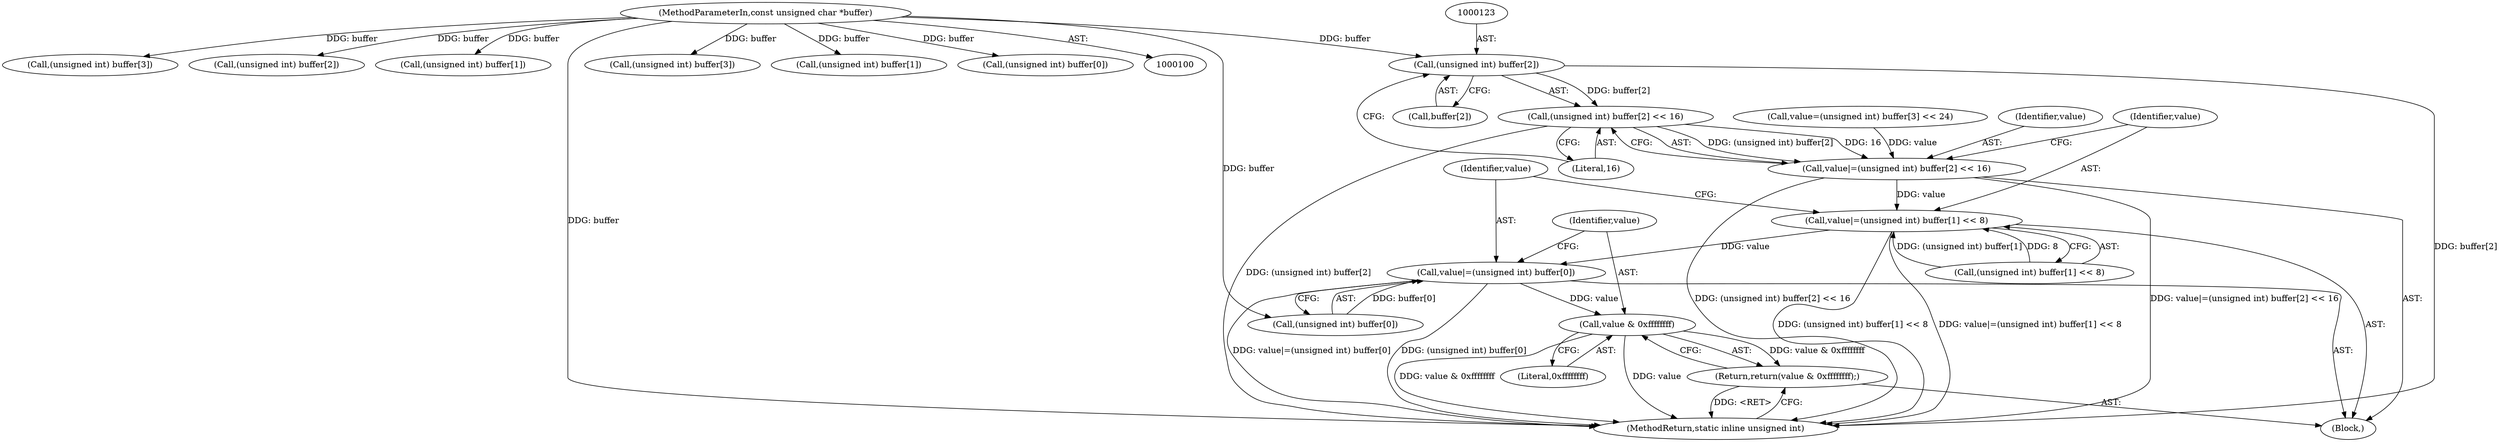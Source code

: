 digraph "0_ImageMagick_d8ab7f046587f2e9f734b687ba7e6e10147c294b_10@array" {
"1000122" [label="(Call,(unsigned int) buffer[2])"];
"1000102" [label="(MethodParameterIn,const unsigned char *buffer)"];
"1000121" [label="(Call,(unsigned int) buffer[2] << 16)"];
"1000119" [label="(Call,value|=(unsigned int) buffer[2] << 16)"];
"1000128" [label="(Call,value|=(unsigned int) buffer[1] << 8)"];
"1000137" [label="(Call,value|=(unsigned int) buffer[0])"];
"1000145" [label="(Call,value & 0xffffffff)"];
"1000144" [label="(Return,return(value & 0xffffffff);)"];
"1000130" [label="(Call,(unsigned int) buffer[1] << 8)"];
"1000139" [label="(Call,(unsigned int) buffer[0])"];
"1000129" [label="(Identifier,value)"];
"1000113" [label="(Call,(unsigned int) buffer[3])"];
"1000119" [label="(Call,value|=(unsigned int) buffer[2] << 16)"];
"1000169" [label="(Call,(unsigned int) buffer[2])"];
"1000160" [label="(Call,(unsigned int) buffer[1])"];
"1000120" [label="(Identifier,value)"];
"1000122" [label="(Call,(unsigned int) buffer[2])"];
"1000144" [label="(Return,return(value & 0xffffffff);)"];
"1000102" [label="(MethodParameterIn,const unsigned char *buffer)"];
"1000186" [label="(MethodReturn,static inline unsigned int)"];
"1000147" [label="(Literal,0xffffffff)"];
"1000110" [label="(Call,value=(unsigned int) buffer[3] << 24)"];
"1000124" [label="(Call,buffer[2])"];
"1000128" [label="(Call,value|=(unsigned int) buffer[1] << 8)"];
"1000109" [label="(Block,)"];
"1000177" [label="(Call,(unsigned int) buffer[3])"];
"1000138" [label="(Identifier,value)"];
"1000127" [label="(Literal,16)"];
"1000131" [label="(Call,(unsigned int) buffer[1])"];
"1000121" [label="(Call,(unsigned int) buffer[2] << 16)"];
"1000137" [label="(Call,value|=(unsigned int) buffer[0])"];
"1000146" [label="(Identifier,value)"];
"1000145" [label="(Call,value & 0xffffffff)"];
"1000151" [label="(Call,(unsigned int) buffer[0])"];
"1000122" -> "1000121"  [label="AST: "];
"1000122" -> "1000124"  [label="CFG: "];
"1000123" -> "1000122"  [label="AST: "];
"1000124" -> "1000122"  [label="AST: "];
"1000127" -> "1000122"  [label="CFG: "];
"1000122" -> "1000186"  [label="DDG: buffer[2]"];
"1000122" -> "1000121"  [label="DDG: buffer[2]"];
"1000102" -> "1000122"  [label="DDG: buffer"];
"1000102" -> "1000100"  [label="AST: "];
"1000102" -> "1000186"  [label="DDG: buffer"];
"1000102" -> "1000113"  [label="DDG: buffer"];
"1000102" -> "1000131"  [label="DDG: buffer"];
"1000102" -> "1000139"  [label="DDG: buffer"];
"1000102" -> "1000151"  [label="DDG: buffer"];
"1000102" -> "1000160"  [label="DDG: buffer"];
"1000102" -> "1000169"  [label="DDG: buffer"];
"1000102" -> "1000177"  [label="DDG: buffer"];
"1000121" -> "1000119"  [label="AST: "];
"1000121" -> "1000127"  [label="CFG: "];
"1000127" -> "1000121"  [label="AST: "];
"1000119" -> "1000121"  [label="CFG: "];
"1000121" -> "1000186"  [label="DDG: (unsigned int) buffer[2]"];
"1000121" -> "1000119"  [label="DDG: (unsigned int) buffer[2]"];
"1000121" -> "1000119"  [label="DDG: 16"];
"1000119" -> "1000109"  [label="AST: "];
"1000120" -> "1000119"  [label="AST: "];
"1000129" -> "1000119"  [label="CFG: "];
"1000119" -> "1000186"  [label="DDG: value|=(unsigned int) buffer[2] << 16"];
"1000119" -> "1000186"  [label="DDG: (unsigned int) buffer[2] << 16"];
"1000110" -> "1000119"  [label="DDG: value"];
"1000119" -> "1000128"  [label="DDG: value"];
"1000128" -> "1000109"  [label="AST: "];
"1000128" -> "1000130"  [label="CFG: "];
"1000129" -> "1000128"  [label="AST: "];
"1000130" -> "1000128"  [label="AST: "];
"1000138" -> "1000128"  [label="CFG: "];
"1000128" -> "1000186"  [label="DDG: value|=(unsigned int) buffer[1] << 8"];
"1000128" -> "1000186"  [label="DDG: (unsigned int) buffer[1] << 8"];
"1000130" -> "1000128"  [label="DDG: (unsigned int) buffer[1]"];
"1000130" -> "1000128"  [label="DDG: 8"];
"1000128" -> "1000137"  [label="DDG: value"];
"1000137" -> "1000109"  [label="AST: "];
"1000137" -> "1000139"  [label="CFG: "];
"1000138" -> "1000137"  [label="AST: "];
"1000139" -> "1000137"  [label="AST: "];
"1000146" -> "1000137"  [label="CFG: "];
"1000137" -> "1000186"  [label="DDG: (unsigned int) buffer[0]"];
"1000137" -> "1000186"  [label="DDG: value|=(unsigned int) buffer[0]"];
"1000139" -> "1000137"  [label="DDG: buffer[0]"];
"1000137" -> "1000145"  [label="DDG: value"];
"1000145" -> "1000144"  [label="AST: "];
"1000145" -> "1000147"  [label="CFG: "];
"1000146" -> "1000145"  [label="AST: "];
"1000147" -> "1000145"  [label="AST: "];
"1000144" -> "1000145"  [label="CFG: "];
"1000145" -> "1000186"  [label="DDG: value & 0xffffffff"];
"1000145" -> "1000186"  [label="DDG: value"];
"1000145" -> "1000144"  [label="DDG: value & 0xffffffff"];
"1000144" -> "1000109"  [label="AST: "];
"1000186" -> "1000144"  [label="CFG: "];
"1000144" -> "1000186"  [label="DDG: <RET>"];
}
